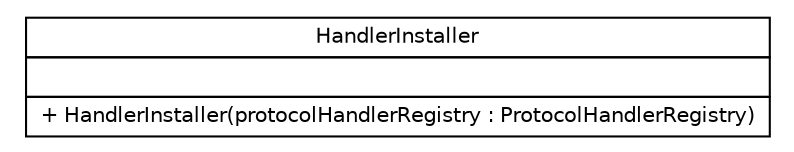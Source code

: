#!/usr/local/bin/dot
#
# Class diagram 
# Generated by UMLGraph version R5_6 (http://www.umlgraph.org/)
#

digraph G {
	edge [fontname="Helvetica",fontsize=10,labelfontname="Helvetica",labelfontsize=10];
	node [fontname="Helvetica",fontsize=10,shape=plaintext];
	nodesep=0.25;
	ranksep=0.5;
	// sorcer.util.bdb.HandlerInstaller
	c51686 [label=<<table title="sorcer.util.bdb.HandlerInstaller" border="0" cellborder="1" cellspacing="0" cellpadding="2" port="p" href="./HandlerInstaller.html">
		<tr><td><table border="0" cellspacing="0" cellpadding="1">
<tr><td align="center" balign="center"> HandlerInstaller </td></tr>
		</table></td></tr>
		<tr><td><table border="0" cellspacing="0" cellpadding="1">
<tr><td align="left" balign="left">  </td></tr>
		</table></td></tr>
		<tr><td><table border="0" cellspacing="0" cellpadding="1">
<tr><td align="left" balign="left"> + HandlerInstaller(protocolHandlerRegistry : ProtocolHandlerRegistry) </td></tr>
		</table></td></tr>
		</table>>, URL="./HandlerInstaller.html", fontname="Helvetica", fontcolor="black", fontsize=10.0];
}

